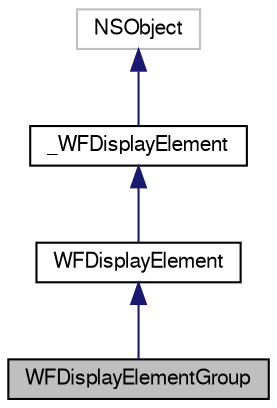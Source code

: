 digraph "WFDisplayElementGroup"
{
  edge [fontname="FreeSans",fontsize="10",labelfontname="FreeSans",labelfontsize="10"];
  node [fontname="FreeSans",fontsize="10",shape=record];
  Node1 [label="WFDisplayElementGroup",height=0.2,width=0.4,color="black", fillcolor="grey75", style="filled", fontcolor="black"];
  Node2 -> Node1 [dir="back",color="midnightblue",fontsize="10",style="solid",fontname="FreeSans"];
  Node2 [label="WFDisplayElement",height=0.2,width=0.4,color="black", fillcolor="white", style="filled",URL="$interface_w_f_display_element.html"];
  Node3 -> Node2 [dir="back",color="midnightblue",fontsize="10",style="solid",fontname="FreeSans"];
  Node3 [label="_WFDisplayElement",height=0.2,width=0.4,color="black", fillcolor="white", style="filled",URL="$interface___w_f_display_element.html"];
  Node4 -> Node3 [dir="back",color="midnightblue",fontsize="10",style="solid",fontname="FreeSans"];
  Node4 [label="NSObject",height=0.2,width=0.4,color="grey75", fillcolor="white", style="filled"];
}
